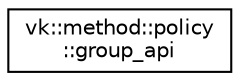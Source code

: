 digraph "Graphical Class Hierarchy"
{
 // LATEX_PDF_SIZE
  edge [fontname="Helvetica",fontsize="10",labelfontname="Helvetica",labelfontsize="10"];
  node [fontname="Helvetica",fontsize="10",shape=record];
  rankdir="LR";
  Node0 [label="vk::method::policy\l::group_api",height=0.2,width=0.4,color="black", fillcolor="white", style="filled",URL="$classvk_1_1method_1_1policy_1_1group__api.html",tooltip=" "];
}
